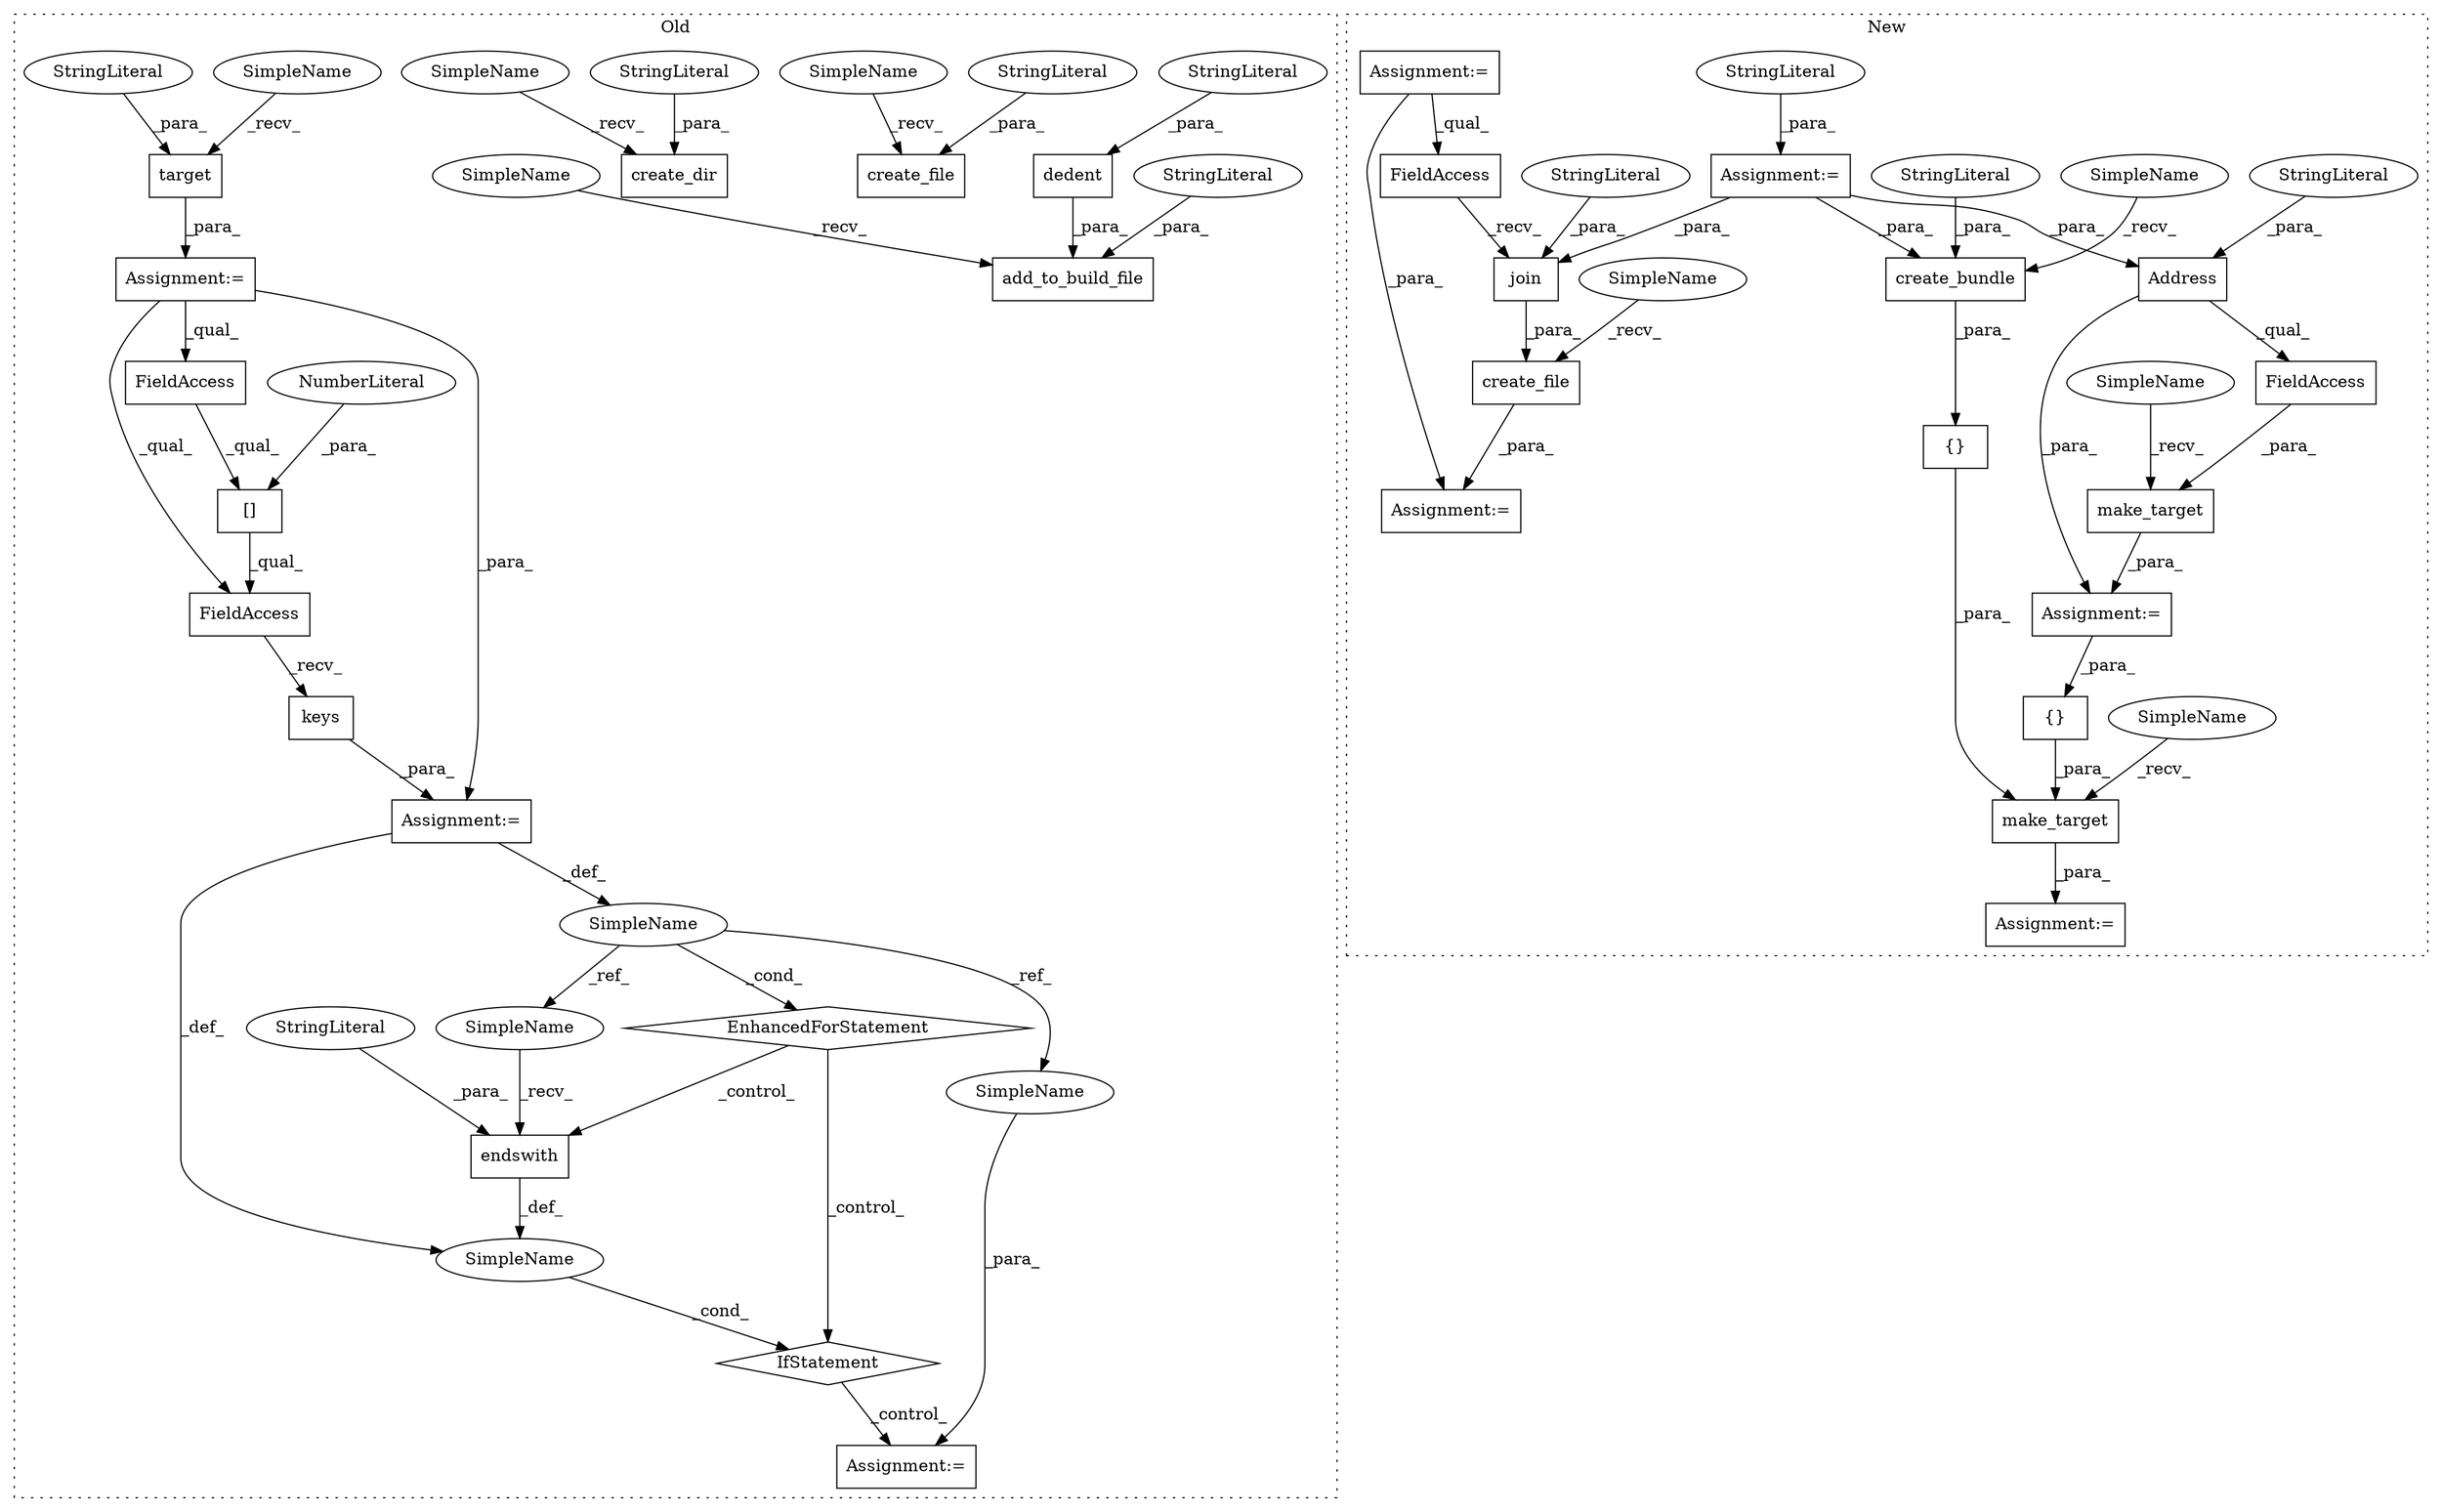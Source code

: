 digraph G {
subgraph cluster0 {
1 [label="create_dir" a="32" s="12315,12365" l="11,1" shape="box"];
4 [label="StringLiteral" a="45" s="12326" l="39" shape="ellipse"];
9 [label="create_file" a="32" s="12377,12444" l="12,1" shape="box"];
10 [label="StringLiteral" a="45" s="12389" l="55" shape="ellipse"];
16 [label="add_to_build_file" a="32" s="12456,12562" l="18,1" shape="box"];
17 [label="dedent" a="32" s="12513,12561" l="7,1" shape="box"];
18 [label="StringLiteral" a="45" s="12474" l="38" shape="ellipse"];
19 [label="StringLiteral" a="45" s="12520" l="41" shape="ellipse"];
25 [label="target" a="32" s="13001,13040" l="7,1" shape="box"];
26 [label="StringLiteral" a="45" s="13008" l="32" shape="ellipse"];
29 [label="Assignment:=" a="7" s="12995" l="1" shape="box"];
30 [label="[]" a="2" s="13152,13166" l="13,1" shape="box"];
31 [label="NumberLiteral" a="34" s="13165" l="1" shape="ellipse"];
32 [label="EnhancedForStatement" a="70" s="13091,13182" l="53,2" shape="diamond"];
33 [label="keys" a="32" s="13176" l="6" shape="box"];
34 [label="SimpleName" a="42" s="13148" l="1" shape="ellipse"];
35 [label="endswith" a="32" s="13198,13249" l="9,1" shape="box"];
36 [label="StringLiteral" a="45" s="13207" l="42" shape="ellipse"];
37 [label="FieldAccess" a="22" s="13152" l="12" shape="box"];
38 [label="FieldAccess" a="22" s="13152" l="23" shape="box"];
39 [label="IfStatement" a="25" s="13192,13250" l="4,2" shape="diamond"];
40 [label="SimpleName" a="42" s="" l="" shape="ellipse"];
41 [label="Assignment:=" a="7" s="13274" l="1" shape="box"];
42 [label="Assignment:=" a="7" s="13091,13182" l="53,2" shape="box"];
44 [label="SimpleName" a="42" s="13196" l="1" shape="ellipse"];
45 [label="SimpleName" a="42" s="13275" l="1" shape="ellipse"];
46 [label="SimpleName" a="42" s="12372" l="4" shape="ellipse"];
47 [label="SimpleName" a="42" s="12996" l="4" shape="ellipse"];
48 [label="SimpleName" a="42" s="12451" l="4" shape="ellipse"];
49 [label="SimpleName" a="42" s="12310" l="4" shape="ellipse"];
label = "Old";
style="dotted";
}
subgraph cluster1 {
2 [label="Address" a="32" s="8907,8933" l="8,1" shape="box"];
3 [label="{}" a="4" s="9447,9454" l="1,1" shape="box"];
5 [label="StringLiteral" a="45" s="8925" l="8" shape="ellipse"];
6 [label="make_target" a="32" s="8895,8949" l="12,1" shape="box"];
7 [label="make_target" a="32" s="9388,9530" l="12,1" shape="box"];
8 [label="{}" a="4" s="9465,9529" l="1,1" shape="box"];
11 [label="create_file" a="32" s="8816,8876" l="12,1" shape="box"];
12 [label="FieldAccess" a="22" s="8907" l="32" shape="box"];
13 [label="join" a="32" s="8836,8875" l="5,1" shape="box"];
14 [label="StringLiteral" a="45" s="8851" l="24" shape="ellipse"];
15 [label="FieldAccess" a="22" s="8828" l="7" shape="box"];
20 [label="Assignment:=" a="7" s="8676" l="1" shape="box"];
21 [label="StringLiteral" a="45" s="8677" l="32" shape="ellipse"];
22 [label="Assignment:=" a="7" s="8810" l="1" shape="box"];
23 [label="Assignment:=" a="7" s="9382" l="1" shape="box"];
24 [label="Assignment:=" a="7" s="8889" l="1" shape="box"];
27 [label="create_bundle" a="32" s="9471,9528" l="14,1" shape="box"];
28 [label="StringLiteral" a="45" s="9495" l="8" shape="ellipse"];
43 [label="Assignment:=" a="7" s="8551" l="2" shape="box"];
50 [label="SimpleName" a="42" s="8811" l="4" shape="ellipse"];
51 [label="SimpleName" a="42" s="8890" l="4" shape="ellipse"];
52 [label="SimpleName" a="42" s="9466" l="4" shape="ellipse"];
53 [label="SimpleName" a="42" s="9383" l="4" shape="ellipse"];
label = "New";
style="dotted";
}
2 -> 24 [label="_para_"];
2 -> 12 [label="_qual_"];
3 -> 7 [label="_para_"];
4 -> 1 [label="_para_"];
5 -> 2 [label="_para_"];
6 -> 24 [label="_para_"];
7 -> 23 [label="_para_"];
8 -> 7 [label="_para_"];
10 -> 9 [label="_para_"];
11 -> 22 [label="_para_"];
12 -> 6 [label="_para_"];
13 -> 11 [label="_para_"];
14 -> 13 [label="_para_"];
15 -> 13 [label="_recv_"];
17 -> 16 [label="_para_"];
18 -> 16 [label="_para_"];
19 -> 17 [label="_para_"];
20 -> 27 [label="_para_"];
20 -> 2 [label="_para_"];
20 -> 13 [label="_para_"];
21 -> 20 [label="_para_"];
24 -> 3 [label="_para_"];
25 -> 29 [label="_para_"];
26 -> 25 [label="_para_"];
27 -> 8 [label="_para_"];
28 -> 27 [label="_para_"];
29 -> 38 [label="_qual_"];
29 -> 37 [label="_qual_"];
29 -> 42 [label="_para_"];
30 -> 38 [label="_qual_"];
31 -> 30 [label="_para_"];
32 -> 35 [label="_control_"];
32 -> 39 [label="_control_"];
33 -> 42 [label="_para_"];
34 -> 44 [label="_ref_"];
34 -> 32 [label="_cond_"];
34 -> 45 [label="_ref_"];
35 -> 40 [label="_def_"];
36 -> 35 [label="_para_"];
37 -> 30 [label="_qual_"];
38 -> 33 [label="_recv_"];
39 -> 41 [label="_control_"];
40 -> 39 [label="_cond_"];
42 -> 34 [label="_def_"];
42 -> 40 [label="_def_"];
43 -> 22 [label="_para_"];
43 -> 15 [label="_qual_"];
44 -> 35 [label="_recv_"];
45 -> 41 [label="_para_"];
46 -> 9 [label="_recv_"];
47 -> 25 [label="_recv_"];
48 -> 16 [label="_recv_"];
49 -> 1 [label="_recv_"];
50 -> 11 [label="_recv_"];
51 -> 6 [label="_recv_"];
52 -> 27 [label="_recv_"];
53 -> 7 [label="_recv_"];
}